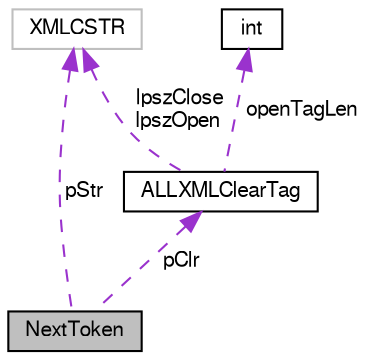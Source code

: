 digraph "NextToken"
{
  bgcolor="transparent";
  edge [fontname="FreeSans",fontsize="10",labelfontname="FreeSans",labelfontsize="10"];
  node [fontname="FreeSans",fontsize="10",shape=record];
  Node1 [label="NextToken",height=0.2,width=0.4,color="black", fillcolor="grey75", style="filled", fontcolor="black"];
  Node2 -> Node1 [dir="back",color="darkorchid3",fontsize="10",style="dashed",label=" pStr" ,fontname="FreeSans"];
  Node2 [label="XMLCSTR",height=0.2,width=0.4,color="grey75"];
  Node3 -> Node1 [dir="back",color="darkorchid3",fontsize="10",style="dashed",label=" pClr" ,fontname="FreeSans"];
  Node3 [label="ALLXMLClearTag",height=0.2,width=0.4,color="black",URL="$structALLXMLClearTag.html"];
  Node2 -> Node3 [dir="back",color="darkorchid3",fontsize="10",style="dashed",label=" lpszClose\nlpszOpen" ,fontname="FreeSans"];
  Node4 -> Node3 [dir="back",color="darkorchid3",fontsize="10",style="dashed",label=" openTagLen" ,fontname="FreeSans"];
  Node4 [label="int",height=0.2,width=0.4,color="black",URL="$classint.html"];
}
